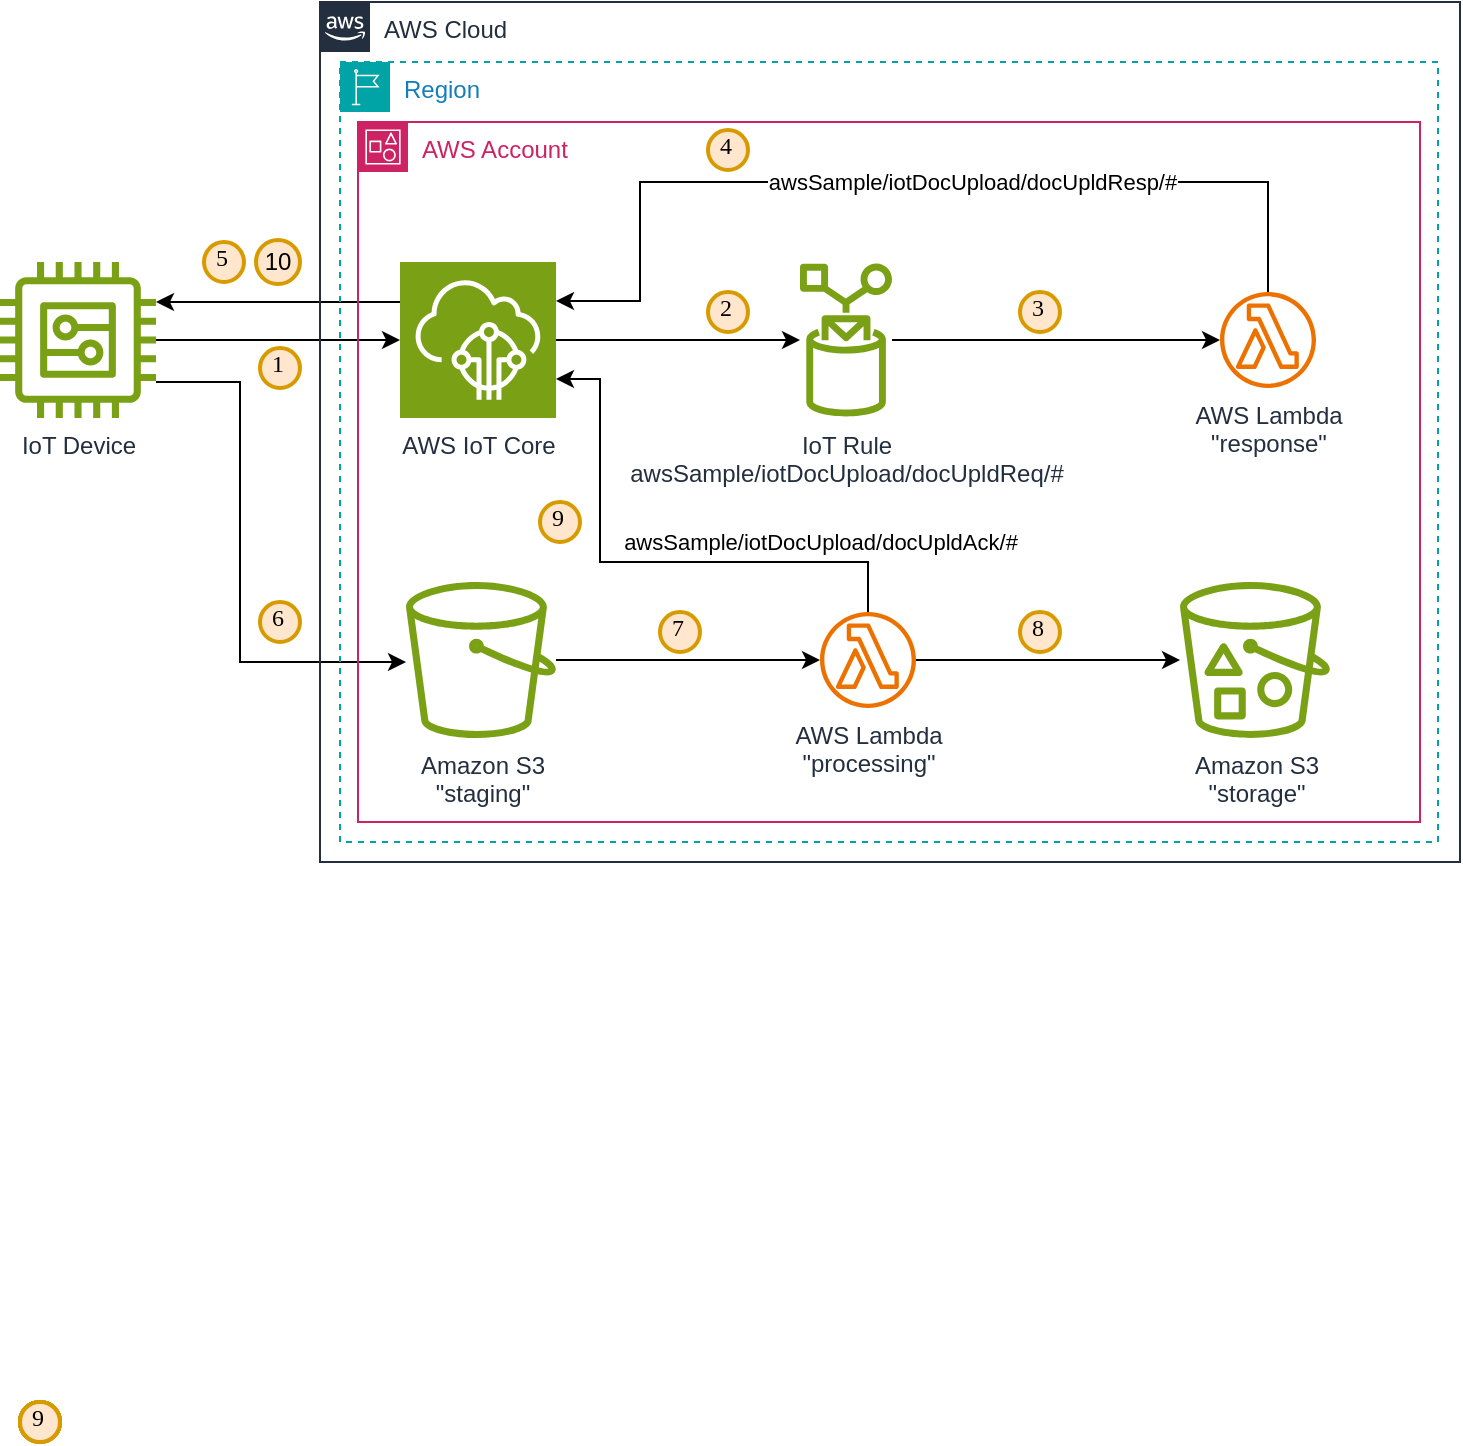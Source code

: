 <mxfile version="22.1.18" type="device">
  <diagram name="Page-1" id="6rhr2ClQgcY_utbWnCNR">
    <mxGraphModel dx="768" dy="672" grid="1" gridSize="10" guides="1" tooltips="1" connect="1" arrows="1" fold="1" page="1" pageScale="1" pageWidth="827" pageHeight="1169" math="0" shadow="0">
      <root>
        <mxCell id="0" />
        <mxCell id="1" parent="0" />
        <mxCell id="QeRbexCg5A_tYc6QUCzE-10" style="edgeStyle=orthogonalEdgeStyle;rounded=0;orthogonalLoop=1;jettySize=auto;html=1;" edge="1" parent="1" source="QeRbexCg5A_tYc6QUCzE-1" target="QeRbexCg5A_tYc6QUCzE-2">
          <mxGeometry relative="1" as="geometry">
            <mxPoint x="170" y="170" as="sourcePoint" />
            <Array as="points" />
          </mxGeometry>
        </mxCell>
        <mxCell id="QeRbexCg5A_tYc6QUCzE-19" style="edgeStyle=orthogonalEdgeStyle;rounded=0;orthogonalLoop=1;jettySize=auto;html=1;" edge="1" parent="1" source="QeRbexCg5A_tYc6QUCzE-1" target="QeRbexCg5A_tYc6QUCzE-11">
          <mxGeometry relative="1" as="geometry">
            <Array as="points">
              <mxPoint x="160" y="220" />
              <mxPoint x="160" y="360" />
            </Array>
          </mxGeometry>
        </mxCell>
        <mxCell id="QeRbexCg5A_tYc6QUCzE-1" value="IoT Device" style="sketch=0;outlineConnect=0;fontColor=#232F3E;gradientColor=none;fillColor=#7AA116;strokeColor=none;dashed=0;verticalLabelPosition=bottom;verticalAlign=top;align=center;html=1;fontSize=12;fontStyle=0;aspect=fixed;pointerEvents=1;shape=mxgraph.aws4.generic;" vertex="1" parent="1">
          <mxGeometry x="40" y="160" width="78" height="78" as="geometry" />
        </mxCell>
        <mxCell id="QeRbexCg5A_tYc6QUCzE-5" style="edgeStyle=orthogonalEdgeStyle;rounded=0;orthogonalLoop=1;jettySize=auto;html=1;" edge="1" parent="1" source="QeRbexCg5A_tYc6QUCzE-2" target="QeRbexCg5A_tYc6QUCzE-3">
          <mxGeometry relative="1" as="geometry" />
        </mxCell>
        <mxCell id="QeRbexCg5A_tYc6QUCzE-47" style="edgeStyle=orthogonalEdgeStyle;rounded=0;orthogonalLoop=1;jettySize=auto;html=1;" edge="1" parent="1" source="QeRbexCg5A_tYc6QUCzE-2" target="QeRbexCg5A_tYc6QUCzE-1">
          <mxGeometry relative="1" as="geometry">
            <Array as="points">
              <mxPoint x="160" y="180" />
              <mxPoint x="160" y="180" />
            </Array>
          </mxGeometry>
        </mxCell>
        <mxCell id="QeRbexCg5A_tYc6QUCzE-2" value="AWS IoT Core" style="sketch=0;points=[[0,0,0],[0.25,0,0],[0.5,0,0],[0.75,0,0],[1,0,0],[0,1,0],[0.25,1,0],[0.5,1,0],[0.75,1,0],[1,1,0],[0,0.25,0],[0,0.5,0],[0,0.75,0],[1,0.25,0],[1,0.5,0],[1,0.75,0]];outlineConnect=0;fontColor=#232F3E;fillColor=#7AA116;strokeColor=#ffffff;dashed=0;verticalLabelPosition=bottom;verticalAlign=top;align=center;html=1;fontSize=12;fontStyle=0;aspect=fixed;shape=mxgraph.aws4.resourceIcon;resIcon=mxgraph.aws4.iot_core;" vertex="1" parent="1">
          <mxGeometry x="240" y="160" width="78" height="78" as="geometry" />
        </mxCell>
        <mxCell id="QeRbexCg5A_tYc6QUCzE-7" style="edgeStyle=orthogonalEdgeStyle;rounded=0;orthogonalLoop=1;jettySize=auto;html=1;" edge="1" parent="1" source="QeRbexCg5A_tYc6QUCzE-3" target="QeRbexCg5A_tYc6QUCzE-6">
          <mxGeometry relative="1" as="geometry" />
        </mxCell>
        <mxCell id="QeRbexCg5A_tYc6QUCzE-3" value="IoT Rule&lt;br&gt;awsSample/iotDocUpload/docUpldReq/#" style="sketch=0;outlineConnect=0;fontColor=#232F3E;gradientColor=none;fillColor=#7AA116;strokeColor=none;dashed=0;verticalLabelPosition=bottom;verticalAlign=top;align=center;html=1;fontSize=12;fontStyle=0;aspect=fixed;pointerEvents=1;shape=mxgraph.aws4.rule;" vertex="1" parent="1">
          <mxGeometry x="440" y="160" width="46" height="78" as="geometry" />
        </mxCell>
        <mxCell id="QeRbexCg5A_tYc6QUCzE-6" value="AWS Lambda&lt;br&gt;&quot;response&quot;" style="sketch=0;outlineConnect=0;fontColor=#232F3E;gradientColor=none;fillColor=#ED7100;strokeColor=none;dashed=0;verticalLabelPosition=bottom;verticalAlign=top;align=center;html=1;fontSize=12;fontStyle=0;aspect=fixed;pointerEvents=1;shape=mxgraph.aws4.lambda_function;" vertex="1" parent="1">
          <mxGeometry x="650" y="175" width="48" height="48" as="geometry" />
        </mxCell>
        <mxCell id="QeRbexCg5A_tYc6QUCzE-8" style="edgeStyle=orthogonalEdgeStyle;rounded=0;orthogonalLoop=1;jettySize=auto;html=1;entryX=1;entryY=0.25;entryDx=0;entryDy=0;entryPerimeter=0;" edge="1" parent="1" source="QeRbexCg5A_tYc6QUCzE-6" target="QeRbexCg5A_tYc6QUCzE-2">
          <mxGeometry relative="1" as="geometry">
            <Array as="points">
              <mxPoint x="674" y="120" />
              <mxPoint x="360" y="120" />
              <mxPoint x="360" y="180" />
            </Array>
          </mxGeometry>
        </mxCell>
        <mxCell id="QeRbexCg5A_tYc6QUCzE-9" value="awsSample/iotDocUpload/docUpldResp/#" style="edgeLabel;html=1;align=center;verticalAlign=middle;resizable=0;points=[];" vertex="1" connectable="0" parent="QeRbexCg5A_tYc6QUCzE-8">
          <mxGeometry x="-0.137" relative="1" as="geometry">
            <mxPoint as="offset" />
          </mxGeometry>
        </mxCell>
        <mxCell id="QeRbexCg5A_tYc6QUCzE-14" style="edgeStyle=orthogonalEdgeStyle;rounded=0;orthogonalLoop=1;jettySize=auto;html=1;" edge="1" parent="1" source="QeRbexCg5A_tYc6QUCzE-11" target="QeRbexCg5A_tYc6QUCzE-13">
          <mxGeometry relative="1" as="geometry" />
        </mxCell>
        <mxCell id="QeRbexCg5A_tYc6QUCzE-11" value="Amazon S3&lt;br&gt;&quot;staging&quot;" style="sketch=0;outlineConnect=0;fontColor=#232F3E;gradientColor=none;fillColor=#7AA116;strokeColor=none;dashed=0;verticalLabelPosition=bottom;verticalAlign=top;align=center;html=1;fontSize=12;fontStyle=0;aspect=fixed;pointerEvents=1;shape=mxgraph.aws4.bucket;" vertex="1" parent="1">
          <mxGeometry x="243" y="320" width="75" height="78" as="geometry" />
        </mxCell>
        <mxCell id="QeRbexCg5A_tYc6QUCzE-12" value="Amazon S3&lt;br&gt;&quot;storage&quot;" style="sketch=0;outlineConnect=0;fontColor=#232F3E;gradientColor=none;fillColor=#7AA116;strokeColor=none;dashed=0;verticalLabelPosition=bottom;verticalAlign=top;align=center;html=1;fontSize=12;fontStyle=0;aspect=fixed;pointerEvents=1;shape=mxgraph.aws4.bucket_with_objects;" vertex="1" parent="1">
          <mxGeometry x="630" y="320" width="75" height="78" as="geometry" />
        </mxCell>
        <mxCell id="QeRbexCg5A_tYc6QUCzE-15" style="edgeStyle=orthogonalEdgeStyle;rounded=0;orthogonalLoop=1;jettySize=auto;html=1;" edge="1" parent="1" source="QeRbexCg5A_tYc6QUCzE-13" target="QeRbexCg5A_tYc6QUCzE-12">
          <mxGeometry relative="1" as="geometry" />
        </mxCell>
        <mxCell id="QeRbexCg5A_tYc6QUCzE-13" value="AWS Lambda&lt;br&gt;&quot;processing&quot;" style="sketch=0;outlineConnect=0;fontColor=#232F3E;gradientColor=none;fillColor=#ED7100;strokeColor=none;dashed=0;verticalLabelPosition=bottom;verticalAlign=top;align=center;html=1;fontSize=12;fontStyle=0;aspect=fixed;pointerEvents=1;shape=mxgraph.aws4.lambda_function;" vertex="1" parent="1">
          <mxGeometry x="450" y="335" width="48" height="48" as="geometry" />
        </mxCell>
        <mxCell id="QeRbexCg5A_tYc6QUCzE-16" style="edgeStyle=orthogonalEdgeStyle;rounded=0;orthogonalLoop=1;jettySize=auto;html=1;entryX=1;entryY=0.75;entryDx=0;entryDy=0;entryPerimeter=0;" edge="1" parent="1" source="QeRbexCg5A_tYc6QUCzE-13" target="QeRbexCg5A_tYc6QUCzE-2">
          <mxGeometry relative="1" as="geometry">
            <Array as="points">
              <mxPoint x="474" y="310" />
              <mxPoint x="340" y="310" />
              <mxPoint x="340" y="219" />
            </Array>
          </mxGeometry>
        </mxCell>
        <mxCell id="QeRbexCg5A_tYc6QUCzE-20" value="awsSample/iotDocUpload/docUpldAck/#" style="edgeLabel;html=1;align=center;verticalAlign=middle;resizable=0;points=[];" vertex="1" connectable="0" parent="QeRbexCg5A_tYc6QUCzE-16">
          <mxGeometry x="-0.273" y="1" relative="1" as="geometry">
            <mxPoint x="50" y="-11" as="offset" />
          </mxGeometry>
        </mxCell>
        <mxCell id="QeRbexCg5A_tYc6QUCzE-21" value="AWS Account" style="points=[[0,0],[0.25,0],[0.5,0],[0.75,0],[1,0],[1,0.25],[1,0.5],[1,0.75],[1,1],[0.75,1],[0.5,1],[0.25,1],[0,1],[0,0.75],[0,0.5],[0,0.25]];outlineConnect=0;gradientColor=none;html=1;whiteSpace=wrap;fontSize=12;fontStyle=0;container=1;pointerEvents=0;collapsible=0;recursiveResize=0;shape=mxgraph.aws4.group;grIcon=mxgraph.aws4.group_account;strokeColor=#CD2264;fillColor=none;verticalAlign=top;align=left;spacingLeft=30;fontColor=#CD2264;dashed=0;" vertex="1" parent="1">
          <mxGeometry x="219" y="90" width="531" height="350" as="geometry" />
        </mxCell>
        <mxCell id="QeRbexCg5A_tYc6QUCzE-28" value="7" style="ellipse;whiteSpace=wrap;html=1;aspect=fixed;strokeWidth=2;fontFamily=Tahoma;spacingBottom=4;spacingRight=2;strokeColor=#d79b00;fillColor=#ffe6cc;" vertex="1" parent="QeRbexCg5A_tYc6QUCzE-21">
          <mxGeometry x="151" y="245" width="20" height="20" as="geometry" />
        </mxCell>
        <mxCell id="QeRbexCg5A_tYc6QUCzE-29" value="8" style="ellipse;whiteSpace=wrap;html=1;aspect=fixed;strokeWidth=2;fontFamily=Tahoma;spacingBottom=4;spacingRight=2;strokeColor=#d79b00;fillColor=#ffe6cc;" vertex="1" parent="QeRbexCg5A_tYc6QUCzE-21">
          <mxGeometry x="331" y="245" width="20" height="20" as="geometry" />
        </mxCell>
        <mxCell id="QeRbexCg5A_tYc6QUCzE-49" value="Region" style="points=[[0,0],[0.25,0],[0.5,0],[0.75,0],[1,0],[1,0.25],[1,0.5],[1,0.75],[1,1],[0.75,1],[0.5,1],[0.25,1],[0,1],[0,0.75],[0,0.5],[0,0.25]];outlineConnect=0;gradientColor=none;html=1;whiteSpace=wrap;fontSize=12;fontStyle=0;container=1;pointerEvents=0;collapsible=0;recursiveResize=0;shape=mxgraph.aws4.group;grIcon=mxgraph.aws4.group_region;strokeColor=#00A4A6;fillColor=none;verticalAlign=top;align=left;spacingLeft=30;fontColor=#147EBA;dashed=1;" vertex="1" parent="QeRbexCg5A_tYc6QUCzE-21">
          <mxGeometry x="-9" y="-30" width="549" height="390" as="geometry" />
        </mxCell>
        <mxCell id="QeRbexCg5A_tYc6QUCzE-22" value="1" style="ellipse;whiteSpace=wrap;html=1;aspect=fixed;strokeWidth=2;fontFamily=Tahoma;spacingBottom=4;spacingRight=2;strokeColor=#d79b00;fillColor=#ffe6cc;" vertex="1" parent="1">
          <mxGeometry x="170" y="203" width="20" height="20" as="geometry" />
        </mxCell>
        <mxCell id="QeRbexCg5A_tYc6QUCzE-23" value="2" style="ellipse;whiteSpace=wrap;html=1;aspect=fixed;strokeWidth=2;fontFamily=Tahoma;spacingBottom=4;spacingRight=2;strokeColor=#d79b00;fillColor=#ffe6cc;" vertex="1" parent="1">
          <mxGeometry x="394" y="175" width="20" height="20" as="geometry" />
        </mxCell>
        <mxCell id="QeRbexCg5A_tYc6QUCzE-24" value="3" style="ellipse;whiteSpace=wrap;html=1;aspect=fixed;strokeWidth=2;fontFamily=Tahoma;spacingBottom=4;spacingRight=2;strokeColor=#d79b00;fillColor=#ffe6cc;" vertex="1" parent="1">
          <mxGeometry x="550" y="175" width="20" height="20" as="geometry" />
        </mxCell>
        <mxCell id="QeRbexCg5A_tYc6QUCzE-25" value="4" style="ellipse;whiteSpace=wrap;html=1;aspect=fixed;strokeWidth=2;fontFamily=Tahoma;spacingBottom=4;spacingRight=2;strokeColor=#d79b00;fillColor=#ffe6cc;" vertex="1" parent="1">
          <mxGeometry x="394" y="94" width="20" height="20" as="geometry" />
        </mxCell>
        <mxCell id="QeRbexCg5A_tYc6QUCzE-26" value="5" style="ellipse;whiteSpace=wrap;html=1;aspect=fixed;strokeWidth=2;fontFamily=Tahoma;spacingBottom=4;spacingRight=2;strokeColor=#d79b00;fillColor=#ffe6cc;" vertex="1" parent="1">
          <mxGeometry x="142" y="150" width="20" height="20" as="geometry" />
        </mxCell>
        <mxCell id="QeRbexCg5A_tYc6QUCzE-27" value="6" style="ellipse;whiteSpace=wrap;html=1;aspect=fixed;strokeWidth=2;fontFamily=Tahoma;spacingBottom=4;spacingRight=2;strokeColor=#d79b00;fillColor=#ffe6cc;" vertex="1" parent="1">
          <mxGeometry x="170" y="330" width="20" height="20" as="geometry" />
        </mxCell>
        <mxCell id="QeRbexCg5A_tYc6QUCzE-31" value="1" style="ellipse;whiteSpace=wrap;html=1;aspect=fixed;strokeWidth=2;fontFamily=Tahoma;spacingBottom=4;spacingRight=2;strokeColor=#d79b00;fillColor=#ffe6cc;" vertex="1" parent="1">
          <mxGeometry x="50" y="730" width="20" height="20" as="geometry" />
        </mxCell>
        <mxCell id="QeRbexCg5A_tYc6QUCzE-32" value="2" style="ellipse;whiteSpace=wrap;html=1;aspect=fixed;strokeWidth=2;fontFamily=Tahoma;spacingBottom=4;spacingRight=2;strokeColor=#d79b00;fillColor=#ffe6cc;" vertex="1" parent="1">
          <mxGeometry x="50" y="730" width="20" height="20" as="geometry" />
        </mxCell>
        <mxCell id="QeRbexCg5A_tYc6QUCzE-33" value="3" style="ellipse;whiteSpace=wrap;html=1;aspect=fixed;strokeWidth=2;fontFamily=Tahoma;spacingBottom=4;spacingRight=2;strokeColor=#d79b00;fillColor=#ffe6cc;" vertex="1" parent="1">
          <mxGeometry x="50" y="730" width="20" height="20" as="geometry" />
        </mxCell>
        <mxCell id="QeRbexCg5A_tYc6QUCzE-34" value="4" style="ellipse;whiteSpace=wrap;html=1;aspect=fixed;strokeWidth=2;fontFamily=Tahoma;spacingBottom=4;spacingRight=2;strokeColor=#d79b00;fillColor=#ffe6cc;" vertex="1" parent="1">
          <mxGeometry x="50" y="730" width="20" height="20" as="geometry" />
        </mxCell>
        <mxCell id="QeRbexCg5A_tYc6QUCzE-35" value="5" style="ellipse;whiteSpace=wrap;html=1;aspect=fixed;strokeWidth=2;fontFamily=Tahoma;spacingBottom=4;spacingRight=2;strokeColor=#d79b00;fillColor=#ffe6cc;" vertex="1" parent="1">
          <mxGeometry x="50" y="730" width="20" height="20" as="geometry" />
        </mxCell>
        <mxCell id="QeRbexCg5A_tYc6QUCzE-36" value="6" style="ellipse;whiteSpace=wrap;html=1;aspect=fixed;strokeWidth=2;fontFamily=Tahoma;spacingBottom=4;spacingRight=2;strokeColor=#d79b00;fillColor=#ffe6cc;" vertex="1" parent="1">
          <mxGeometry x="50" y="730" width="20" height="20" as="geometry" />
        </mxCell>
        <mxCell id="QeRbexCg5A_tYc6QUCzE-37" value="7" style="ellipse;whiteSpace=wrap;html=1;aspect=fixed;strokeWidth=2;fontFamily=Tahoma;spacingBottom=4;spacingRight=2;strokeColor=#d79b00;fillColor=#ffe6cc;" vertex="1" parent="1">
          <mxGeometry x="50" y="730" width="20" height="20" as="geometry" />
        </mxCell>
        <mxCell id="QeRbexCg5A_tYc6QUCzE-38" value="8" style="ellipse;whiteSpace=wrap;html=1;aspect=fixed;strokeWidth=2;fontFamily=Tahoma;spacingBottom=4;spacingRight=2;strokeColor=#d79b00;fillColor=#ffe6cc;" vertex="1" parent="1">
          <mxGeometry x="50" y="730" width="20" height="20" as="geometry" />
        </mxCell>
        <mxCell id="QeRbexCg5A_tYc6QUCzE-39" value="9" style="ellipse;whiteSpace=wrap;html=1;aspect=fixed;strokeWidth=2;fontFamily=Tahoma;spacingBottom=4;spacingRight=2;strokeColor=#d79b00;fillColor=#ffe6cc;" vertex="1" parent="1">
          <mxGeometry x="50" y="730" width="20" height="20" as="geometry" />
        </mxCell>
        <mxCell id="QeRbexCg5A_tYc6QUCzE-50" value="AWS Cloud" style="points=[[0,0],[0.25,0],[0.5,0],[0.75,0],[1,0],[1,0.25],[1,0.5],[1,0.75],[1,1],[0.75,1],[0.5,1],[0.25,1],[0,1],[0,0.75],[0,0.5],[0,0.25]];outlineConnect=0;gradientColor=none;html=1;whiteSpace=wrap;fontSize=12;fontStyle=0;container=1;pointerEvents=0;collapsible=0;recursiveResize=0;shape=mxgraph.aws4.group;grIcon=mxgraph.aws4.group_aws_cloud_alt;strokeColor=#232F3E;fillColor=none;verticalAlign=top;align=left;spacingLeft=30;fontColor=#232F3E;dashed=0;" vertex="1" parent="1">
          <mxGeometry x="200" y="30" width="570" height="430" as="geometry" />
        </mxCell>
        <mxCell id="QeRbexCg5A_tYc6QUCzE-30" value="9" style="ellipse;whiteSpace=wrap;html=1;aspect=fixed;strokeWidth=2;fontFamily=Tahoma;spacingBottom=4;spacingRight=2;strokeColor=#d79b00;fillColor=#ffe6cc;" vertex="1" parent="QeRbexCg5A_tYc6QUCzE-50">
          <mxGeometry x="110" y="250" width="20" height="20" as="geometry" />
        </mxCell>
        <mxCell id="QeRbexCg5A_tYc6QUCzE-51" value="10" style="ellipse;whiteSpace=wrap;html=1;aspect=fixed;fillColor=#ffe6cc;strokeColor=#d79b00;strokeWidth=2;" vertex="1" parent="1">
          <mxGeometry x="168" y="149" width="22" height="22" as="geometry" />
        </mxCell>
      </root>
    </mxGraphModel>
  </diagram>
</mxfile>
